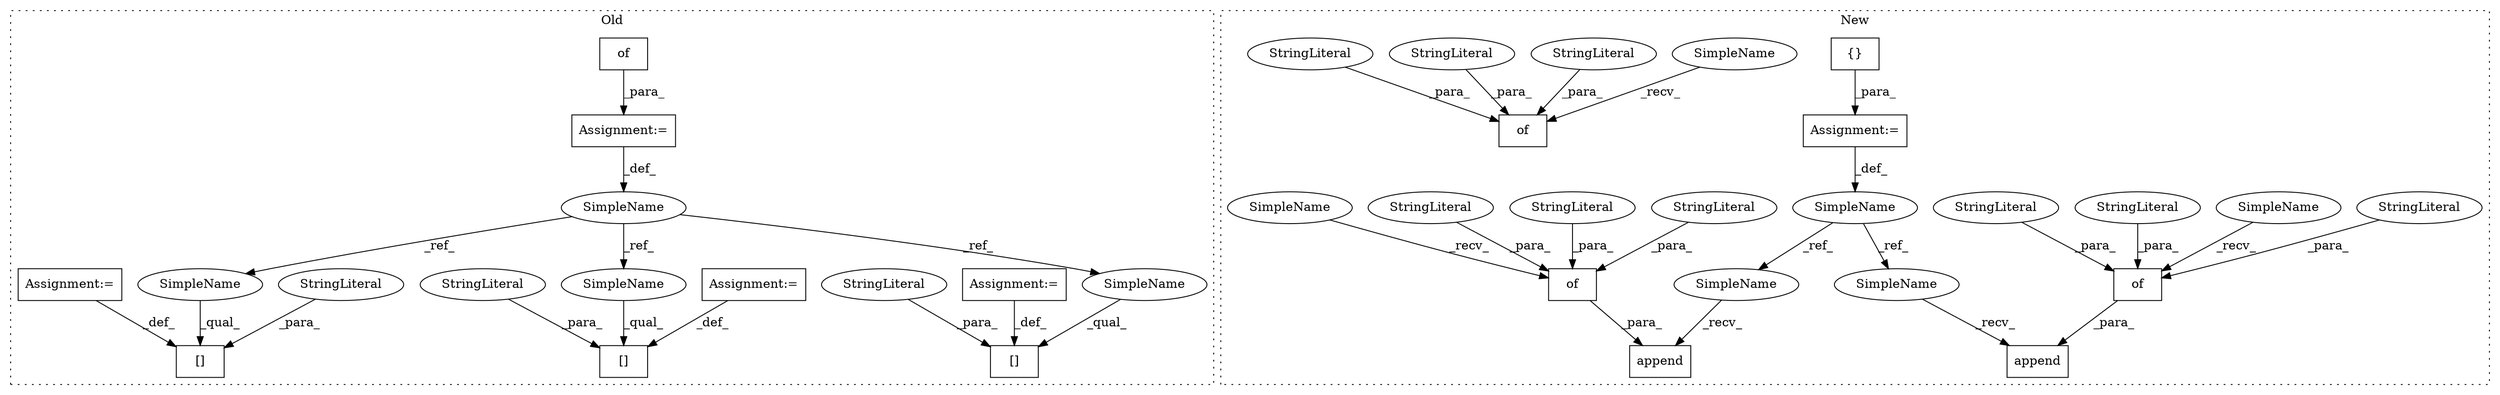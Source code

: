digraph G {
subgraph cluster0 {
1 [label="of" a="32" s="1857" l="4" shape="box"];
3 [label="Assignment:=" a="7" s="1852" l="1" shape="box"];
6 [label="[]" a="2" s="2012,2041" l="7,1" shape="box"];
7 [label="Assignment:=" a="7" s="2042" l="1" shape="box"];
8 [label="[]" a="2" s="2467,2490" l="7,1" shape="box"];
9 [label="Assignment:=" a="7" s="2491" l="1" shape="box"];
10 [label="SimpleName" a="42" s="1846" l="6" shape="ellipse"];
13 [label="StringLiteral" a="45" s="2474" l="16" shape="ellipse"];
14 [label="StringLiteral" a="45" s="2019" l="22" shape="ellipse"];
15 [label="[]" a="2" s="1910,1933" l="7,1" shape="box"];
16 [label="StringLiteral" a="45" s="1917" l="16" shape="ellipse"];
17 [label="Assignment:=" a="7" s="1934" l="1" shape="box"];
32 [label="SimpleName" a="42" s="2467" l="6" shape="ellipse"];
33 [label="SimpleName" a="42" s="1910" l="6" shape="ellipse"];
34 [label="SimpleName" a="42" s="2012" l="6" shape="ellipse"];
label = "Old";
style="dotted";
}
subgraph cluster1 {
2 [label="append" a="32" s="1982,2096" l="7,1" shape="box"];
4 [label="Assignment:=" a="7" s="1864" l="1" shape="box"];
5 [label="{}" a="4" s="1923" l="2" shape="box"];
11 [label="SimpleName" a="42" s="1857" l="7" shape="ellipse"];
12 [label="append" a="32" s="2704,2782" l="7,1" shape="box"];
18 [label="of" a="32" s="1993,2095" l="3,1" shape="box"];
19 [label="of" a="32" s="2584,2635" l="3,1" shape="box"];
20 [label="StringLiteral" a="45" s="2587" l="6" shape="ellipse"];
21 [label="of" a="32" s="2715,2781" l="3,1" shape="box"];
22 [label="StringLiteral" a="45" s="2594" l="16" shape="ellipse"];
23 [label="StringLiteral" a="45" s="2725" l="20" shape="ellipse"];
24 [label="StringLiteral" a="45" s="2611" l="7" shape="ellipse"];
25 [label="StringLiteral" a="45" s="2052" l="11" shape="ellipse"];
26 [label="StringLiteral" a="45" s="2003" l="16" shape="ellipse"];
27 [label="StringLiteral" a="45" s="2746" l="7" shape="ellipse"];
28 [label="StringLiteral" a="45" s="2020" l="7" shape="ellipse"];
29 [label="StringLiteral" a="45" s="2718" l="6" shape="ellipse"];
30 [label="SimpleName" a="42" s="2696" l="7" shape="ellipse"];
31 [label="SimpleName" a="42" s="1974" l="7" shape="ellipse"];
35 [label="SimpleName" a="42" s="2711" l="3" shape="ellipse"];
36 [label="SimpleName" a="42" s="2580" l="3" shape="ellipse"];
37 [label="SimpleName" a="42" s="1989" l="3" shape="ellipse"];
label = "New";
style="dotted";
}
1 -> 3 [label="_para_"];
3 -> 10 [label="_def_"];
4 -> 11 [label="_def_"];
5 -> 4 [label="_para_"];
7 -> 6 [label="_def_"];
9 -> 8 [label="_def_"];
10 -> 33 [label="_ref_"];
10 -> 32 [label="_ref_"];
10 -> 34 [label="_ref_"];
11 -> 31 [label="_ref_"];
11 -> 30 [label="_ref_"];
13 -> 8 [label="_para_"];
14 -> 6 [label="_para_"];
16 -> 15 [label="_para_"];
17 -> 15 [label="_def_"];
18 -> 2 [label="_para_"];
20 -> 19 [label="_para_"];
21 -> 12 [label="_para_"];
22 -> 19 [label="_para_"];
23 -> 21 [label="_para_"];
24 -> 19 [label="_para_"];
25 -> 18 [label="_para_"];
26 -> 18 [label="_para_"];
27 -> 21 [label="_para_"];
28 -> 18 [label="_para_"];
29 -> 21 [label="_para_"];
30 -> 12 [label="_recv_"];
31 -> 2 [label="_recv_"];
32 -> 8 [label="_qual_"];
33 -> 15 [label="_qual_"];
34 -> 6 [label="_qual_"];
35 -> 21 [label="_recv_"];
36 -> 19 [label="_recv_"];
37 -> 18 [label="_recv_"];
}